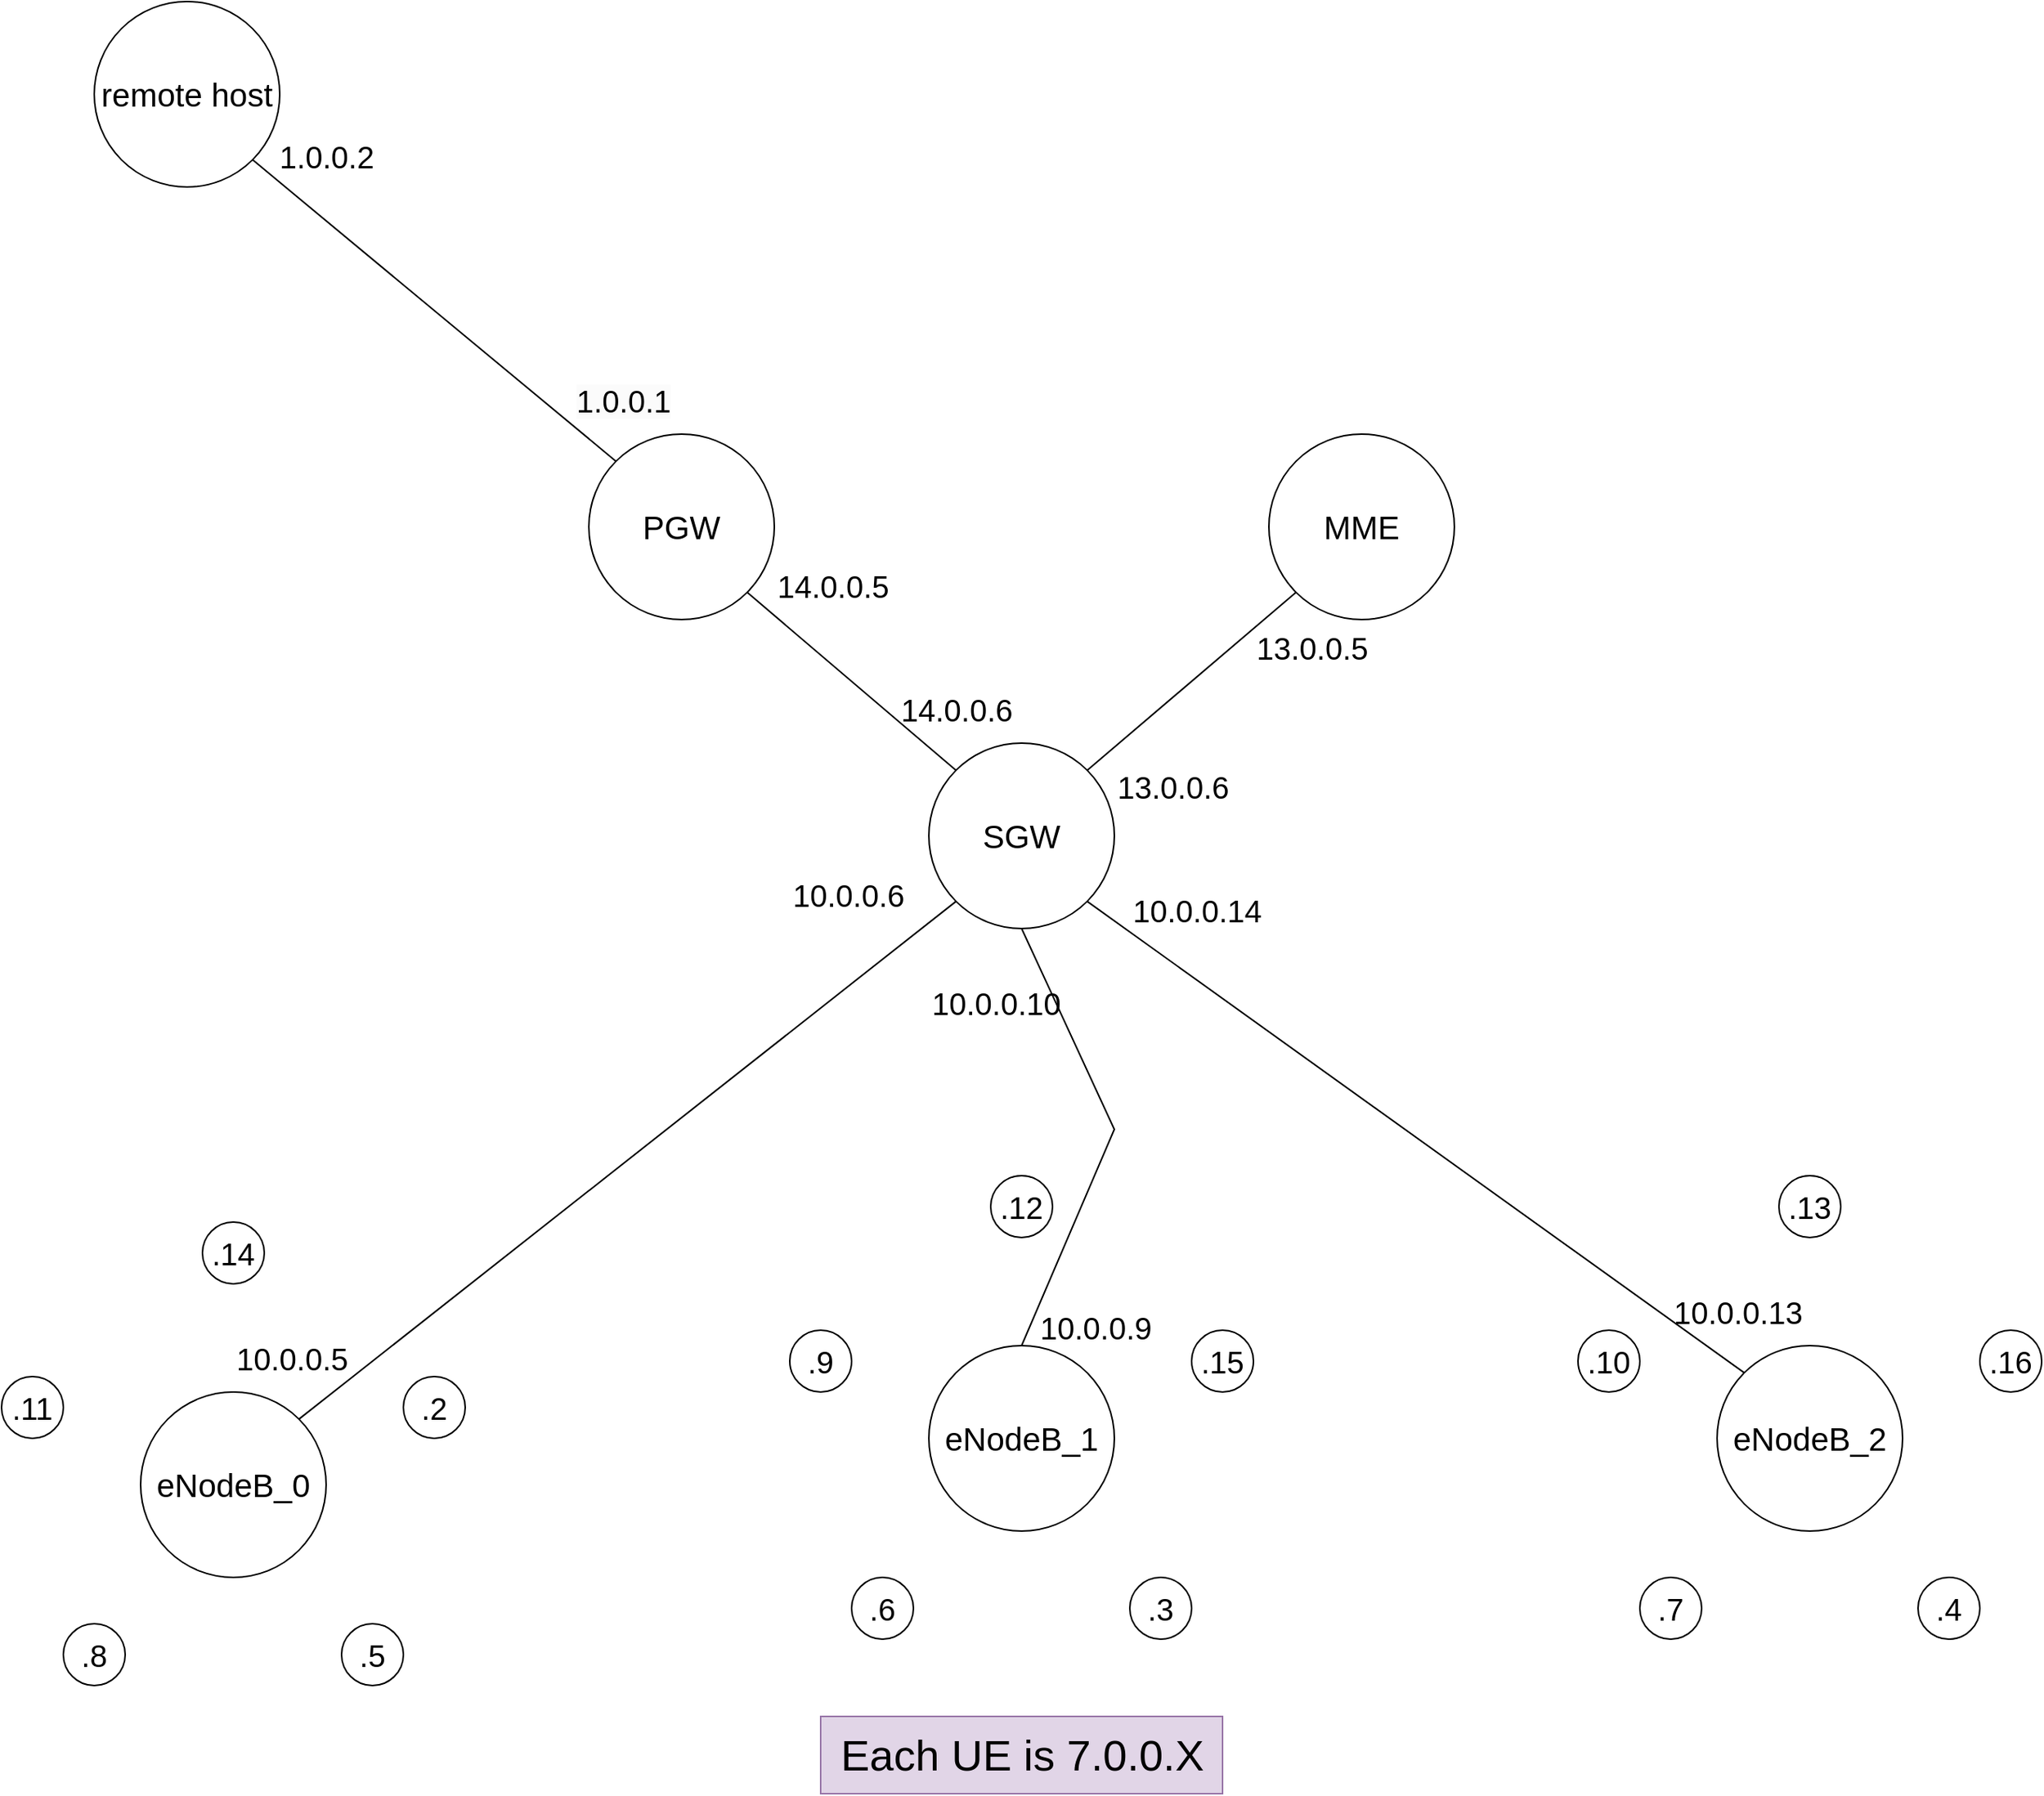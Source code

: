 <mxfile version="22.1.3" type="github">
  <diagram name="Page-1" id="U2CkCEOCcQ7Y6Q01-Eq2">
    <mxGraphModel dx="2120" dy="1331" grid="0" gridSize="10" guides="1" tooltips="1" connect="1" arrows="1" fold="1" page="1" pageScale="1" pageWidth="5000" pageHeight="5000" math="0" shadow="0">
      <root>
        <mxCell id="0" />
        <mxCell id="1" parent="0" />
        <mxCell id="-LNi51yY8ysEI6LJbeVi-1" value="&lt;font style=&quot;font-size: 21px;&quot;&gt;remote host&lt;/font&gt;" style="ellipse;whiteSpace=wrap;html=1;" parent="1" vertex="1">
          <mxGeometry x="360" y="240" width="120" height="120" as="geometry" />
        </mxCell>
        <mxCell id="-LNi51yY8ysEI6LJbeVi-2" value="&lt;font style=&quot;font-size: 21px;&quot;&gt;PGW&lt;/font&gt;" style="ellipse;whiteSpace=wrap;html=1;" parent="1" vertex="1">
          <mxGeometry x="680" y="520" width="120" height="120" as="geometry" />
        </mxCell>
        <mxCell id="-LNi51yY8ysEI6LJbeVi-3" value="&lt;font style=&quot;font-size: 21px;&quot;&gt;SGW&lt;/font&gt;" style="ellipse;whiteSpace=wrap;html=1;" parent="1" vertex="1">
          <mxGeometry x="900" y="720" width="120" height="120" as="geometry" />
        </mxCell>
        <mxCell id="-LNi51yY8ysEI6LJbeVi-4" value="&lt;font style=&quot;font-size: 21px;&quot;&gt;MME&lt;/font&gt;" style="ellipse;whiteSpace=wrap;html=1;" parent="1" vertex="1">
          <mxGeometry x="1120" y="520" width="120" height="120" as="geometry" />
        </mxCell>
        <mxCell id="-LNi51yY8ysEI6LJbeVi-5" value="&lt;font style=&quot;font-size: 21px;&quot;&gt;eNodeB_0&lt;/font&gt;" style="ellipse;whiteSpace=wrap;html=1;" parent="1" vertex="1">
          <mxGeometry x="390" y="1140" width="120" height="120" as="geometry" />
        </mxCell>
        <mxCell id="-LNi51yY8ysEI6LJbeVi-9" value=".11" style="ellipse;whiteSpace=wrap;html=1;fontSize=20;" parent="1" vertex="1">
          <mxGeometry x="300" y="1130" width="40" height="40" as="geometry" />
        </mxCell>
        <mxCell id="-LNi51yY8ysEI6LJbeVi-10" value=".14" style="ellipse;whiteSpace=wrap;html=1;fontSize=20;" parent="1" vertex="1">
          <mxGeometry x="430" y="1030" width="40" height="40" as="geometry" />
        </mxCell>
        <mxCell id="-LNi51yY8ysEI6LJbeVi-11" value=".2" style="ellipse;whiteSpace=wrap;html=1;fontSize=20;" parent="1" vertex="1">
          <mxGeometry x="560" y="1130" width="40" height="40" as="geometry" />
        </mxCell>
        <mxCell id="-LNi51yY8ysEI6LJbeVi-12" value=".8" style="ellipse;whiteSpace=wrap;html=1;fontSize=20;" parent="1" vertex="1">
          <mxGeometry x="340" y="1290" width="40" height="40" as="geometry" />
        </mxCell>
        <mxCell id="-LNi51yY8ysEI6LJbeVi-13" value=".5" style="ellipse;whiteSpace=wrap;html=1;fontSize=20;" parent="1" vertex="1">
          <mxGeometry x="520" y="1290" width="40" height="40" as="geometry" />
        </mxCell>
        <mxCell id="-LNi51yY8ysEI6LJbeVi-20" value="&lt;font style=&quot;font-size: 21px;&quot;&gt;eNodeB_1&lt;br&gt;&lt;/font&gt;" style="ellipse;whiteSpace=wrap;html=1;" parent="1" vertex="1">
          <mxGeometry x="900" y="1110" width="120" height="120" as="geometry" />
        </mxCell>
        <mxCell id="-LNi51yY8ysEI6LJbeVi-21" value=".9" style="ellipse;whiteSpace=wrap;html=1;fontSize=20;" parent="1" vertex="1">
          <mxGeometry x="810" y="1100" width="40" height="40" as="geometry" />
        </mxCell>
        <mxCell id="-LNi51yY8ysEI6LJbeVi-22" value=".12" style="ellipse;whiteSpace=wrap;html=1;fontSize=20;" parent="1" vertex="1">
          <mxGeometry x="940" y="1000" width="40" height="40" as="geometry" />
        </mxCell>
        <mxCell id="-LNi51yY8ysEI6LJbeVi-23" value=".15" style="ellipse;whiteSpace=wrap;html=1;fontSize=20;" parent="1" vertex="1">
          <mxGeometry x="1070" y="1100" width="40" height="40" as="geometry" />
        </mxCell>
        <mxCell id="-LNi51yY8ysEI6LJbeVi-24" value=".6" style="ellipse;whiteSpace=wrap;html=1;fontSize=20;" parent="1" vertex="1">
          <mxGeometry x="850" y="1260" width="40" height="40" as="geometry" />
        </mxCell>
        <mxCell id="-LNi51yY8ysEI6LJbeVi-25" value=".3" style="ellipse;whiteSpace=wrap;html=1;fontSize=20;" parent="1" vertex="1">
          <mxGeometry x="1030" y="1260" width="40" height="40" as="geometry" />
        </mxCell>
        <mxCell id="-LNi51yY8ysEI6LJbeVi-26" value="&lt;font style=&quot;font-size: 21px;&quot;&gt;eNodeB_2&lt;/font&gt;" style="ellipse;whiteSpace=wrap;html=1;" parent="1" vertex="1">
          <mxGeometry x="1410" y="1110" width="120" height="120" as="geometry" />
        </mxCell>
        <mxCell id="-LNi51yY8ysEI6LJbeVi-27" value="&lt;font style=&quot;font-size: 20px;&quot;&gt;.10&lt;/font&gt;" style="ellipse;whiteSpace=wrap;html=1;" parent="1" vertex="1">
          <mxGeometry x="1320" y="1100" width="40" height="40" as="geometry" />
        </mxCell>
        <mxCell id="-LNi51yY8ysEI6LJbeVi-28" value="&lt;font style=&quot;font-size: 20px;&quot;&gt;.13&lt;/font&gt;" style="ellipse;whiteSpace=wrap;html=1;" parent="1" vertex="1">
          <mxGeometry x="1450" y="1000" width="40" height="40" as="geometry" />
        </mxCell>
        <mxCell id="-LNi51yY8ysEI6LJbeVi-29" value="&lt;font style=&quot;font-size: 20px;&quot;&gt;.16&lt;/font&gt;" style="ellipse;whiteSpace=wrap;html=1;" parent="1" vertex="1">
          <mxGeometry x="1580" y="1100" width="40" height="40" as="geometry" />
        </mxCell>
        <mxCell id="-LNi51yY8ysEI6LJbeVi-30" value=".7" style="ellipse;whiteSpace=wrap;html=1;fontSize=20;" parent="1" vertex="1">
          <mxGeometry x="1360" y="1260" width="40" height="40" as="geometry" />
        </mxCell>
        <mxCell id="-LNi51yY8ysEI6LJbeVi-31" value="&lt;font style=&quot;font-size: 20px;&quot;&gt;.4&lt;/font&gt;" style="ellipse;whiteSpace=wrap;html=1;" parent="1" vertex="1">
          <mxGeometry x="1540" y="1260" width="40" height="40" as="geometry" />
        </mxCell>
        <mxCell id="-LNi51yY8ysEI6LJbeVi-33" value="" style="endArrow=none;html=1;rounded=0;entryX=1;entryY=1;entryDx=0;entryDy=0;exitX=0;exitY=0;exitDx=0;exitDy=0;" parent="1" source="-LNi51yY8ysEI6LJbeVi-2" target="-LNi51yY8ysEI6LJbeVi-1" edge="1">
          <mxGeometry width="50" height="50" relative="1" as="geometry">
            <mxPoint x="830" y="690" as="sourcePoint" />
            <mxPoint x="460" y="370" as="targetPoint" />
          </mxGeometry>
        </mxCell>
        <mxCell id="-LNi51yY8ysEI6LJbeVi-34" value="" style="endArrow=none;html=1;rounded=0;entryX=1;entryY=1;entryDx=0;entryDy=0;exitX=0;exitY=0;exitDx=0;exitDy=0;" parent="1" source="-LNi51yY8ysEI6LJbeVi-3" target="-LNi51yY8ysEI6LJbeVi-2" edge="1">
          <mxGeometry width="50" height="50" relative="1" as="geometry">
            <mxPoint x="1056" y="596" as="sourcePoint" />
            <mxPoint x="820" y="400" as="targetPoint" />
          </mxGeometry>
        </mxCell>
        <mxCell id="-LNi51yY8ysEI6LJbeVi-35" value="" style="endArrow=none;html=1;rounded=0;entryX=1;entryY=0;entryDx=0;entryDy=0;exitX=0;exitY=1;exitDx=0;exitDy=0;" parent="1" source="-LNi51yY8ysEI6LJbeVi-4" target="-LNi51yY8ysEI6LJbeVi-3" edge="1">
          <mxGeometry width="50" height="50" relative="1" as="geometry">
            <mxPoint x="1168" y="766" as="sourcePoint" />
            <mxPoint x="932" y="570" as="targetPoint" />
          </mxGeometry>
        </mxCell>
        <mxCell id="-LNi51yY8ysEI6LJbeVi-37" value="" style="endArrow=none;html=1;rounded=0;entryX=0.5;entryY=1;entryDx=0;entryDy=0;exitX=0.5;exitY=0;exitDx=0;exitDy=0;" parent="1" source="-LNi51yY8ysEI6LJbeVi-20" target="-LNi51yY8ysEI6LJbeVi-3" edge="1">
          <mxGeometry width="50" height="50" relative="1" as="geometry">
            <mxPoint x="1116" y="976" as="sourcePoint" />
            <mxPoint x="980" y="860" as="targetPoint" />
            <Array as="points">
              <mxPoint x="1020" y="970" />
            </Array>
          </mxGeometry>
        </mxCell>
        <mxCell id="-LNi51yY8ysEI6LJbeVi-38" value="" style="endArrow=none;html=1;rounded=0;entryX=1;entryY=0;entryDx=0;entryDy=0;exitX=0;exitY=1;exitDx=0;exitDy=0;" parent="1" source="-LNi51yY8ysEI6LJbeVi-3" target="-LNi51yY8ysEI6LJbeVi-5" edge="1">
          <mxGeometry width="50" height="50" relative="1" as="geometry">
            <mxPoint x="776" y="966" as="sourcePoint" />
            <mxPoint x="640" y="850" as="targetPoint" />
          </mxGeometry>
        </mxCell>
        <mxCell id="-LNi51yY8ysEI6LJbeVi-39" value="" style="endArrow=none;html=1;rounded=0;entryX=1;entryY=1;entryDx=0;entryDy=0;exitX=0;exitY=0;exitDx=0;exitDy=0;" parent="1" source="-LNi51yY8ysEI6LJbeVi-26" target="-LNi51yY8ysEI6LJbeVi-3" edge="1">
          <mxGeometry width="50" height="50" relative="1" as="geometry">
            <mxPoint x="1553" y="694" as="sourcePoint" />
            <mxPoint x="1127" y="1030" as="targetPoint" />
          </mxGeometry>
        </mxCell>
        <mxCell id="-LNi51yY8ysEI6LJbeVi-40" value="&lt;font style=&quot;font-size: 20px;&quot;&gt;1.0.0.2&lt;/font&gt;" style="text;html=1;align=center;verticalAlign=middle;resizable=0;points=[];autosize=1;strokeColor=none;fillColor=none;" parent="1" vertex="1">
          <mxGeometry x="470" y="320" width="80" height="40" as="geometry" />
        </mxCell>
        <mxCell id="-LNi51yY8ysEI6LJbeVi-41" value="&lt;span style=&quot;caret-color: rgb(0, 0, 0); color: rgb(0, 0, 0); font-family: Helvetica; font-size: 20px; font-style: normal; font-variant-caps: normal; font-weight: 400; letter-spacing: normal; text-align: center; text-indent: 0px; text-transform: none; word-spacing: 0px; -webkit-text-stroke-width: 0px; background-color: rgb(251, 251, 251); text-decoration: none; float: none; display: inline !important;&quot;&gt;1.0.0.1&lt;br&gt;&lt;/span&gt;" style="text;whiteSpace=wrap;html=1;" parent="1" vertex="1">
          <mxGeometry x="670" y="480" width="90" height="50" as="geometry" />
        </mxCell>
        <mxCell id="-LNi51yY8ysEI6LJbeVi-42" value="&lt;div style=&quot;text-align: center;&quot;&gt;&lt;span style=&quot;font-size: 20px;&quot;&gt;14.0.0.5&lt;/span&gt;&lt;/div&gt;" style="text;whiteSpace=wrap;html=1;" parent="1" vertex="1">
          <mxGeometry x="800" y="600" width="90" height="50" as="geometry" />
        </mxCell>
        <mxCell id="-LNi51yY8ysEI6LJbeVi-43" value="&lt;div style=&quot;text-align: center;&quot;&gt;&lt;span style=&quot;font-size: 20px;&quot;&gt;14.0.0.6&lt;/span&gt;&lt;/div&gt;" style="text;whiteSpace=wrap;html=1;" parent="1" vertex="1">
          <mxGeometry x="880" y="680" width="90" height="50" as="geometry" />
        </mxCell>
        <mxCell id="-LNi51yY8ysEI6LJbeVi-44" value="&lt;div style=&quot;text-align: center;&quot;&gt;&lt;span style=&quot;font-size: 20px;&quot;&gt;13.0.0.5&lt;/span&gt;&lt;/div&gt;" style="text;whiteSpace=wrap;html=1;" parent="1" vertex="1">
          <mxGeometry x="1110" y="640" width="90" height="50" as="geometry" />
        </mxCell>
        <mxCell id="-LNi51yY8ysEI6LJbeVi-45" value="&lt;div style=&quot;text-align: center;&quot;&gt;&lt;span style=&quot;font-size: 20px;&quot;&gt;13.0.0.6&lt;/span&gt;&lt;/div&gt;" style="text;whiteSpace=wrap;html=1;" parent="1" vertex="1">
          <mxGeometry x="1020" y="730" width="90" height="50" as="geometry" />
        </mxCell>
        <mxCell id="-LNi51yY8ysEI6LJbeVi-46" value="&lt;div style=&quot;text-align: center;&quot;&gt;&lt;span style=&quot;font-size: 20px;&quot;&gt;10.0.0.5&lt;/span&gt;&lt;/div&gt;" style="text;whiteSpace=wrap;html=1;" parent="1" vertex="1">
          <mxGeometry x="450" y="1100" width="90" height="50" as="geometry" />
        </mxCell>
        <mxCell id="-LNi51yY8ysEI6LJbeVi-47" value="&lt;div style=&quot;text-align: center;&quot;&gt;&lt;span style=&quot;font-size: 20px;&quot;&gt;10.0.0.9&lt;/span&gt;&lt;/div&gt;" style="text;whiteSpace=wrap;html=1;" parent="1" vertex="1">
          <mxGeometry x="970" y="1080" width="90" height="50" as="geometry" />
        </mxCell>
        <mxCell id="-LNi51yY8ysEI6LJbeVi-48" value="&lt;div style=&quot;text-align: center;&quot;&gt;&lt;span style=&quot;font-size: 20px;&quot;&gt;10.0.0.13&lt;/span&gt;&lt;/div&gt;" style="text;whiteSpace=wrap;html=1;" parent="1" vertex="1">
          <mxGeometry x="1380" y="1070" width="90" height="50" as="geometry" />
        </mxCell>
        <mxCell id="-LNi51yY8ysEI6LJbeVi-49" value="&lt;div style=&quot;text-align: center;&quot;&gt;&lt;span style=&quot;font-size: 20px;&quot;&gt;10.0.0.6&lt;/span&gt;&lt;/div&gt;" style="text;whiteSpace=wrap;html=1;" parent="1" vertex="1">
          <mxGeometry x="810" y="800" width="90" height="50" as="geometry" />
        </mxCell>
        <mxCell id="-LNi51yY8ysEI6LJbeVi-50" value="&lt;div style=&quot;text-align: center;&quot;&gt;&lt;span style=&quot;font-size: 20px;&quot;&gt;10.0.0.10&lt;/span&gt;&lt;/div&gt;" style="text;whiteSpace=wrap;html=1;" parent="1" vertex="1">
          <mxGeometry x="900" y="870" width="90" height="50" as="geometry" />
        </mxCell>
        <mxCell id="-LNi51yY8ysEI6LJbeVi-51" value="&lt;div style=&quot;text-align: center;&quot;&gt;&lt;span style=&quot;font-size: 20px;&quot;&gt;10.0.0.14&lt;/span&gt;&lt;/div&gt;" style="text;whiteSpace=wrap;html=1;" parent="1" vertex="1">
          <mxGeometry x="1030" y="810" width="90" height="50" as="geometry" />
        </mxCell>
        <mxCell id="-LNi51yY8ysEI6LJbeVi-52" value="Each UE is 7.0.0.X" style="text;html=1;align=center;verticalAlign=middle;resizable=0;points=[];autosize=1;strokeColor=#9673a6;fillColor=#e1d5e7;fontSize=28;" parent="1" vertex="1">
          <mxGeometry x="830" y="1350" width="260" height="50" as="geometry" />
        </mxCell>
      </root>
    </mxGraphModel>
  </diagram>
</mxfile>
